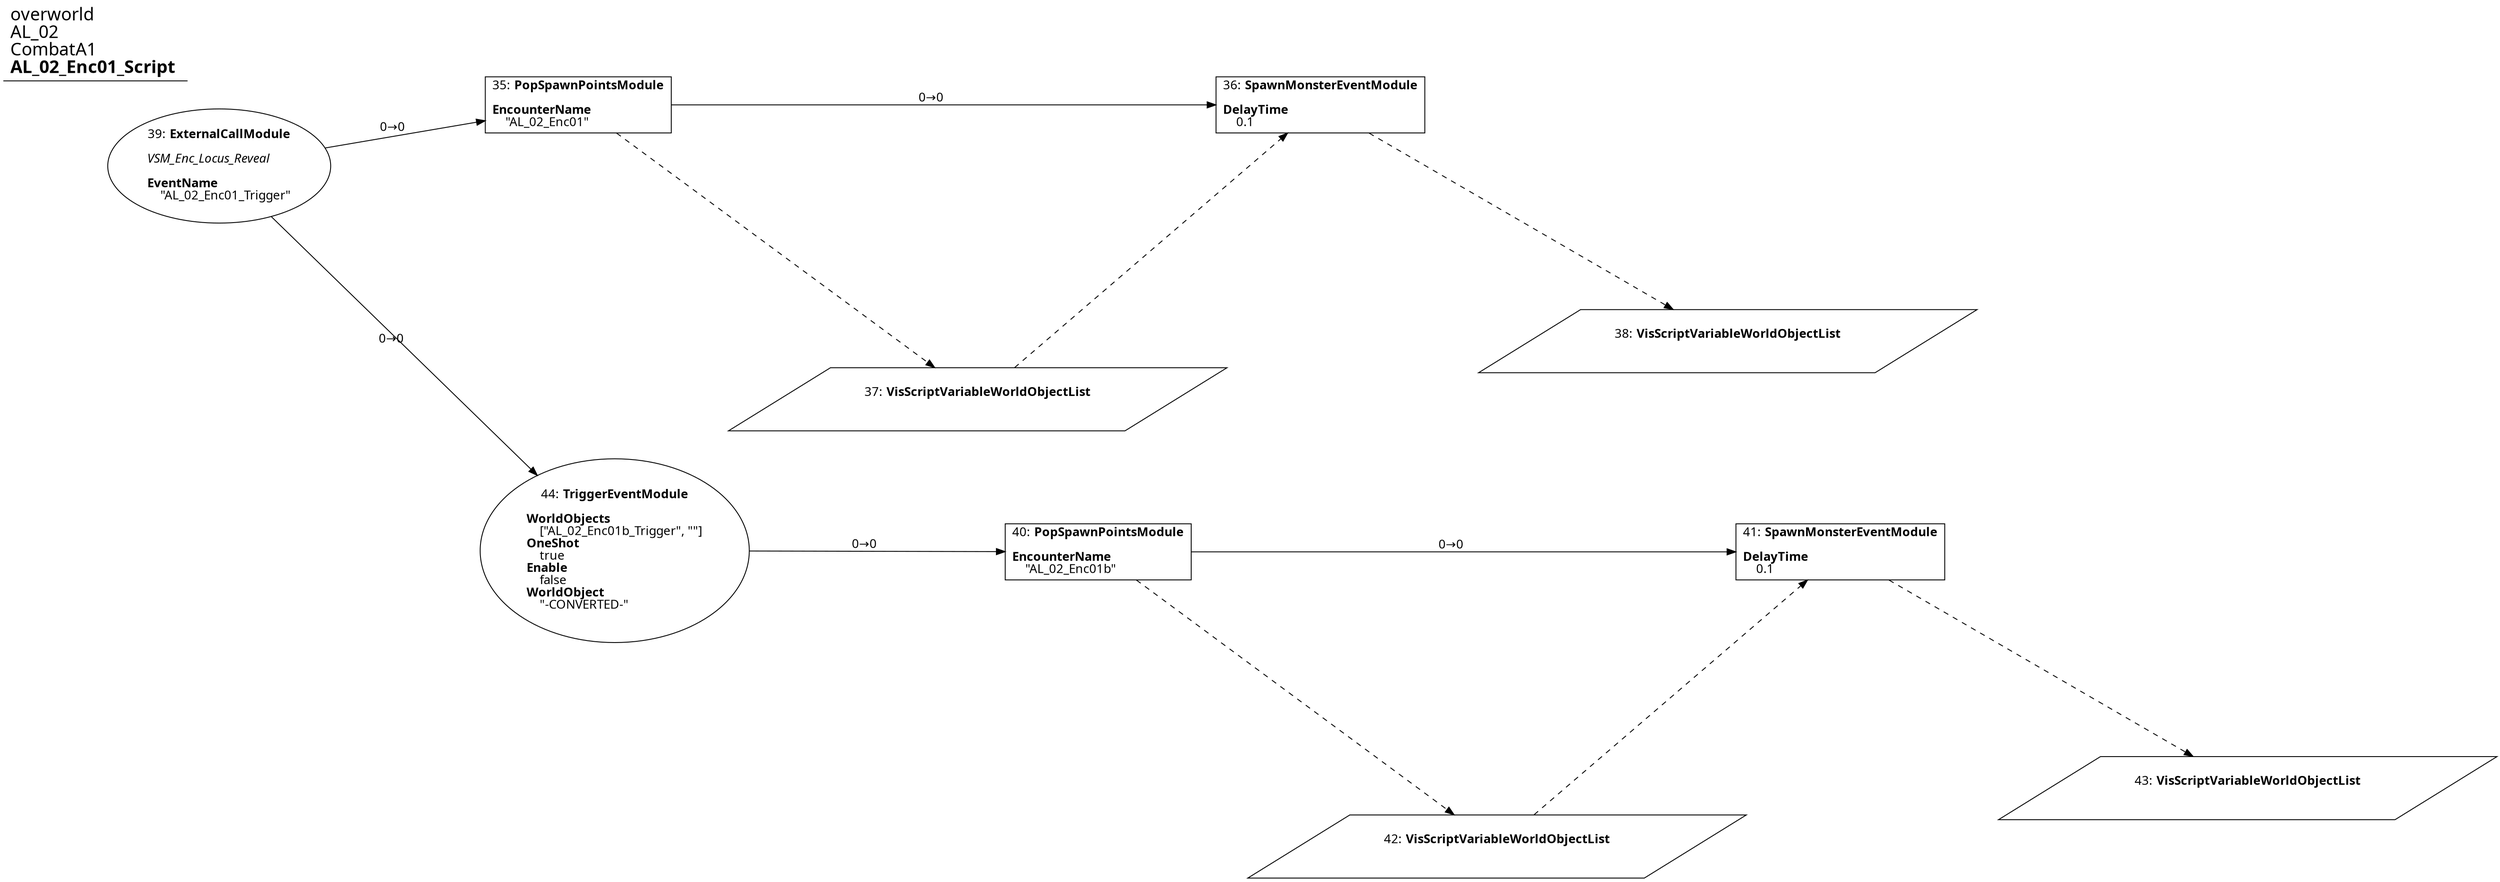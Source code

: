 digraph {
    layout = fdp;
    overlap = prism;
    sep = "+16";
    splines = spline;

    node [ shape = box ];

    graph [ fontname = "Segoe UI" ];
    node [ fontname = "Segoe UI" ];
    edge [ fontname = "Segoe UI" ];

    35 [ label = <35: <b>PopSpawnPointsModule</b><br/><br/><b>EncounterName</b><br align="left"/>    &quot;AL_02_Enc01&quot;<br align="left"/>> ];
    35 [ pos = "0.24400002,0.504!" ];
    35 -> 36 [ label = "0→0" ];
    35 -> 37 [ style = dashed ];

    36 [ label = <36: <b>SpawnMonsterEventModule</b><br/><br/><b>DelayTime</b><br align="left"/>    0.1<br align="left"/>> ];
    36 [ pos = "0.76500005,0.504!" ];
    37 -> 36 [ style = dashed ];
    36 -> 38 [ style = dashed ];

    37 [ label = <37: <b>VisScriptVariableWorldObjectList</b><br/><br/>> ];
    37 [ shape = parallelogram ]
    37 [ pos = "0.52400005,0.29700002!" ];

    38 [ label = <38: <b>VisScriptVariableWorldObjectList</b><br/><br/>> ];
    38 [ shape = parallelogram ]
    38 [ pos = "1.051,0.33800003!" ];

    39 [ label = <39: <b>ExternalCallModule</b><br/><br/><i>VSM_Enc_Locus_Reveal<br align="left"/></i><br align="left"/><b>EventName</b><br align="left"/>    &quot;AL_02_Enc01_Trigger&quot;<br align="left"/>> ];
    39 [ shape = oval ]
    39 [ pos = "-0.051000003,0.504!" ];
    39 -> 35 [ label = "0→0" ];
    39 -> 44 [ label = "0→0" ];

    40 [ label = <40: <b>PopSpawnPointsModule</b><br/><br/><b>EncounterName</b><br align="left"/>    &quot;AL_02_Enc01b&quot;<br align="left"/>> ];
    40 [ pos = "0.609,0.19000001!" ];
    40 -> 41 [ label = "0→0" ];
    40 -> 42 [ style = dashed ];

    41 [ label = <41: <b>SpawnMonsterEventModule</b><br/><br/><b>DelayTime</b><br align="left"/>    0.1<br align="left"/>> ];
    41 [ pos = "1.13,0.19000001!" ];
    42 -> 41 [ style = dashed ];
    41 -> 43 [ style = dashed ];

    42 [ label = <42: <b>VisScriptVariableWorldObjectList</b><br/><br/>> ];
    42 [ shape = parallelogram ]
    42 [ pos = "0.88900006,-0.017!" ];

    43 [ label = <43: <b>VisScriptVariableWorldObjectList</b><br/><br/>> ];
    43 [ shape = parallelogram ]
    43 [ pos = "1.416,0.024!" ];

    44 [ label = <44: <b>TriggerEventModule</b><br/><br/><b>WorldObjects</b><br align="left"/>    [&quot;AL_02_Enc01b_Trigger&quot;, &quot;&quot;]<br align="left"/><b>OneShot</b><br align="left"/>    true<br align="left"/><b>Enable</b><br align="left"/>    false<br align="left"/><b>WorldObject</b><br align="left"/>    &quot;-CONVERTED-&quot;<br align="left"/>> ];
    44 [ shape = oval ]
    44 [ pos = "0.27,0.19100001!" ];
    44 -> 40 [ label = "0→0" ];

    title [ pos = "-0.052,0.505!" ];
    title [ shape = underline ];
    title [ label = <<font point-size="20">overworld<br align="left"/>AL_02<br align="left"/>CombatA1<br align="left"/><b>AL_02_Enc01_Script </b><br align="left"/></font>> ];
}
